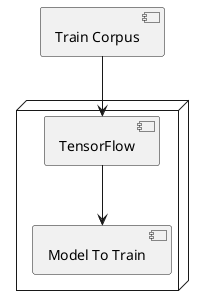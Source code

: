 @startuml
component [Train Corpus] as Corpus

node {
 component [TensorFlow] as TF
 component [Model To Train] as Model
}

Corpus --> TF
TF --> Model
@enduml
